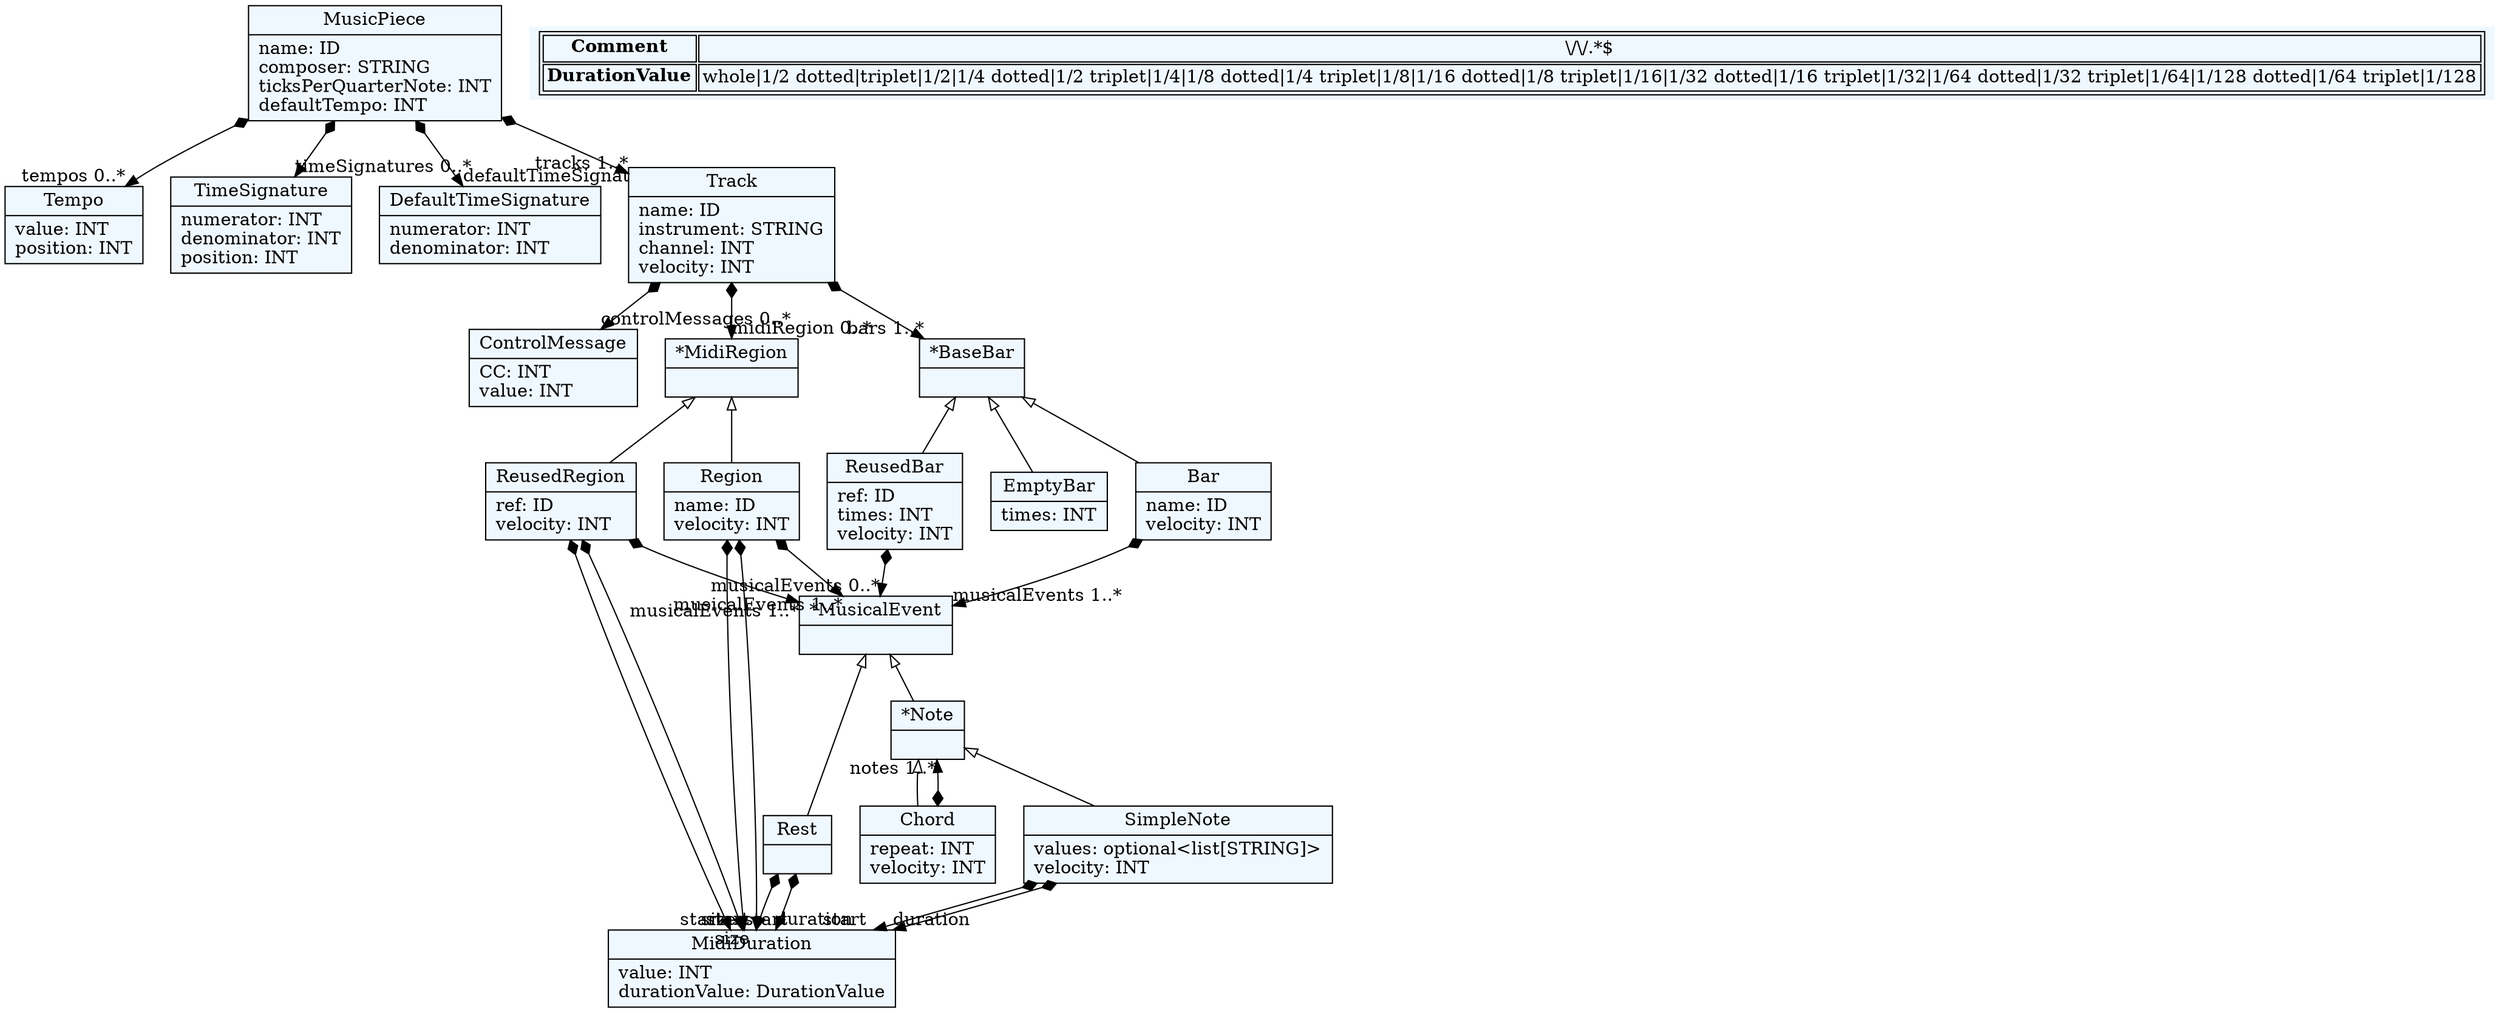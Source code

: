 
    digraph textX {
    fontname = "Bitstream Vera Sans"
    fontsize = 8
    node[
        shape=record,
        style=filled,
        fillcolor=aliceblue
    ]
    nodesep = 0.3
    edge[dir=black,arrowtail=empty]


2043644820336[ label="{MusicPiece|name: ID\lcomposer: STRING\lticksPerQuarterNote: INT\ldefaultTempo: INT\l}"]

2043644825136[ label="{Tempo|value: INT\lposition: INT\l}"]

2043644819376[ label="{TimeSignature|numerator: INT\ldenominator: INT\lposition: INT\l}"]

2043644827056[ label="{DefaultTimeSignature|numerator: INT\ldenominator: INT\l}"]

2043644828976[ label="{Track|name: ID\linstrument: STRING\lchannel: INT\lvelocity: INT\l}"]

2043644817456[ label="{ControlMessage|CC: INT\lvalue: INT\l}"]

2043644818416[ label="{*BaseBar|}"]

2043644834736[ label="{Bar|name: ID\lvelocity: INT\l}"]

2043644840496[ label="{ReusedBar|ref: ID\ltimes: INT\lvelocity: INT\l}"]

2043644836656[ label="{EmptyBar|times: INT\l}"]

2043644838576[ label="{*MusicalEvent|}"]

2043644841456[ label="{*Note|}"]

2043644828016[ label="{SimpleNote|values: optional\<list[STRING]\>\lvelocity: INT\l}"]

2043644845296[ label="{MidiDuration|value: INT\ldurationValue: DurationValue\l}"]

2043644861616[ label="{Chord|repeat: INT\lvelocity: INT\l}"]

2043644846256[ label="{Rest|}"]

2043644847216[ label="{*MidiRegion|}"]

2043644865456[ label="{Region|name: ID\lvelocity: INT\l}"]

2043644857776[ label="{ReusedRegion|ref: ID\lvelocity: INT\l}"]



2043644820336 -> 2043644825136[arrowtail=diamond, dir=both, headlabel="tempos 0..*"]
2043644820336 -> 2043644827056[arrowtail=diamond, dir=both, headlabel="defaultTimeSignature "]
2043644820336 -> 2043644819376[arrowtail=diamond, dir=both, headlabel="timeSignatures 0..*"]
2043644820336 -> 2043644828976[arrowtail=diamond, dir=both, headlabel="tracks 1..*"]
2043644828976 -> 2043644817456[arrowtail=diamond, dir=both, headlabel="controlMessages 0..*"]
2043644828976 -> 2043644818416[arrowtail=diamond, dir=both, headlabel="bars 1..*"]
2043644828976 -> 2043644847216[arrowtail=diamond, dir=both, headlabel="midiRegion 0..*"]
2043644818416 -> 2043644834736 [dir=back]
2043644818416 -> 2043644840496 [dir=back]
2043644818416 -> 2043644836656 [dir=back]
2043644834736 -> 2043644838576[arrowtail=diamond, dir=both, headlabel="musicalEvents 1..*"]
2043644840496 -> 2043644838576[arrowtail=diamond, dir=both, headlabel="musicalEvents 0..*"]
2043644838576 -> 2043644841456 [dir=back]
2043644838576 -> 2043644846256 [dir=back]
2043644841456 -> 2043644828016 [dir=back]
2043644841456 -> 2043644861616 [dir=back]
2043644828016 -> 2043644845296[arrowtail=diamond, dir=both, headlabel="start "]
2043644828016 -> 2043644845296[arrowtail=diamond, dir=both, headlabel="duration "]
2043644861616 -> 2043644841456[arrowtail=diamond, dir=both, headlabel="notes 1..*"]
2043644846256 -> 2043644845296[arrowtail=diamond, dir=both, headlabel="start "]
2043644846256 -> 2043644845296[arrowtail=diamond, dir=both, headlabel="duration "]
2043644847216 -> 2043644865456 [dir=back]
2043644847216 -> 2043644857776 [dir=back]
2043644865456 -> 2043644845296[arrowtail=diamond, dir=both, headlabel="start "]
2043644865456 -> 2043644845296[arrowtail=diamond, dir=both, headlabel="size "]
2043644865456 -> 2043644838576[arrowtail=diamond, dir=both, headlabel="musicalEvents 1..*"]
2043644857776 -> 2043644845296[arrowtail=diamond, dir=both, headlabel="start "]
2043644857776 -> 2043644845296[arrowtail=diamond, dir=both, headlabel="size "]
2043644857776 -> 2043644838576[arrowtail=diamond, dir=both, headlabel="musicalEvents 1..*"]
match_rules [ shape=plaintext, label=< <table>
	<tr>
		<td><b>Comment</b></td><td>\/\/.*$</td>
	</tr>
	<tr>
		<td><b>DurationValue</b></td><td>whole|1/2 dotted|triplet|1/2|1/4 dotted|1/2 triplet|1/4|1/8 dotted|1/4 triplet|1/8|1/16 dotted|1/8 triplet|1/16|1/32 dotted|1/16 triplet|1/32|1/64 dotted|1/32 triplet|1/64|1/128 dotted|1/64 triplet|1/128</td>
	</tr>
</table> >]


}
